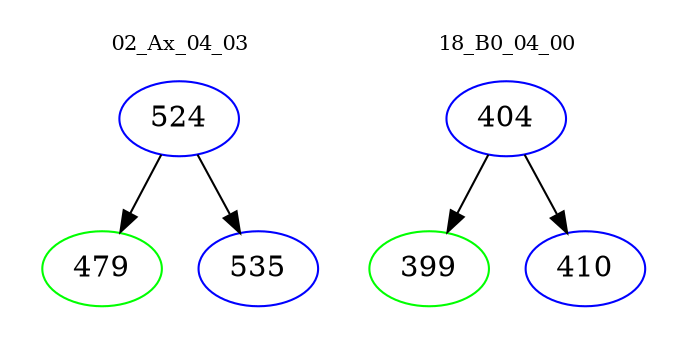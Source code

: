 digraph{
subgraph cluster_0 {
color = white
label = "02_Ax_04_03";
fontsize=10;
T0_524 [label="524", color="blue"]
T0_524 -> T0_479 [color="black"]
T0_479 [label="479", color="green"]
T0_524 -> T0_535 [color="black"]
T0_535 [label="535", color="blue"]
}
subgraph cluster_1 {
color = white
label = "18_B0_04_00";
fontsize=10;
T1_404 [label="404", color="blue"]
T1_404 -> T1_399 [color="black"]
T1_399 [label="399", color="green"]
T1_404 -> T1_410 [color="black"]
T1_410 [label="410", color="blue"]
}
}
